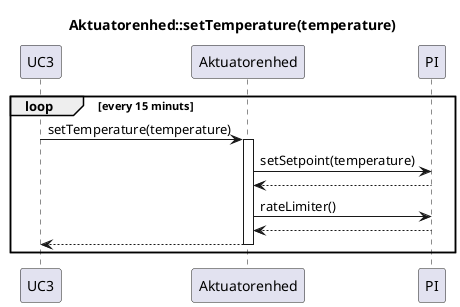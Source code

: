 @startuml SD_AE_setTemperature
title Aktuatorenhed::setTemperature(temperature)

participant "UC3" as u
participant Aktuatorenhed as a
participant PI as p

loop every 15 minuts
    u -> a : setTemperature(temperature)
    activate a
    a -> p : setSetpoint(temperature)
    a <-- p
    a -> p : rateLimiter()
    a <-- p 
    u <-- a
    deactivate a
end


@enduml